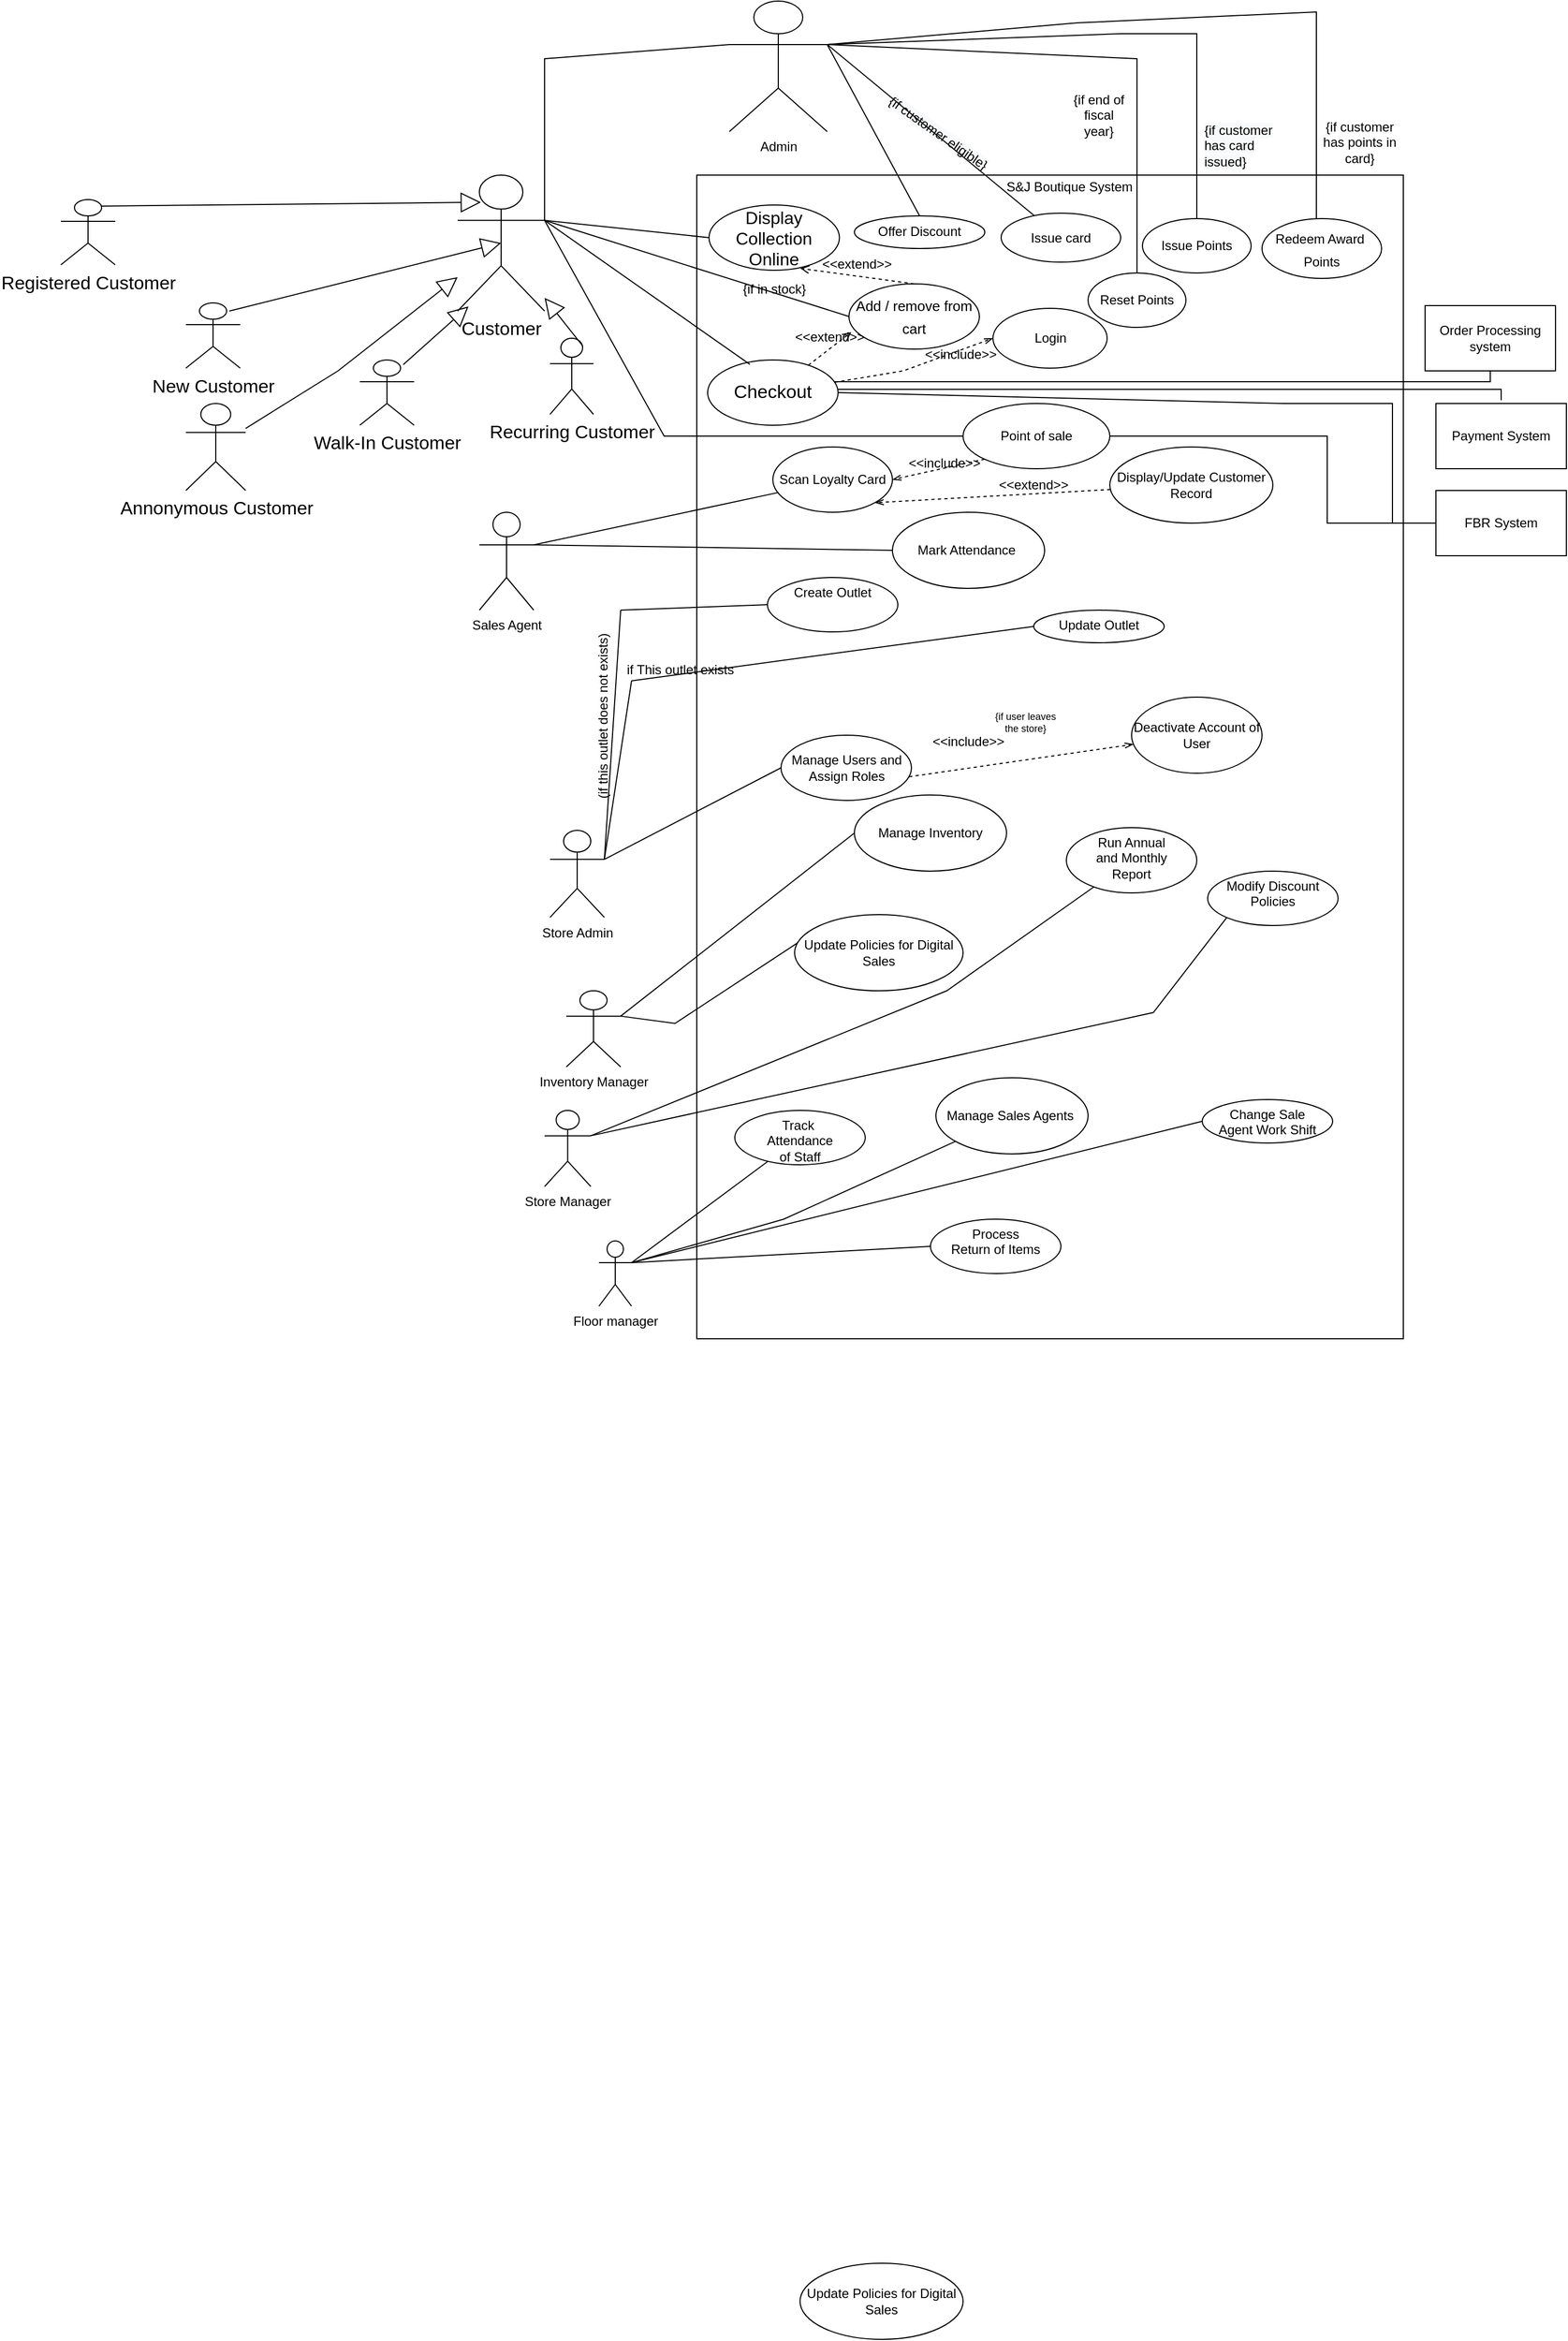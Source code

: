 <mxfile version="20.2.3" type="device"><diagram id="SyEswA0by6pcQwg9HP1Z" name="Page-1"><mxGraphModel dx="1718" dy="1653" grid="1" gridSize="10" guides="1" tooltips="1" connect="1" arrows="1" fold="1" page="1" pageScale="1" pageWidth="850" pageHeight="1100" math="0" shadow="0"><root><mxCell id="0"/><mxCell id="1" parent="0"/><mxCell id="WRrzzy4PM2IjuIt05_NC-1" value="" style="rounded=0;whiteSpace=wrap;html=1;" parent="1" vertex="1"><mxGeometry x="170" y="70" width="650" height="1070" as="geometry"/></mxCell><mxCell id="WRrzzy4PM2IjuIt05_NC-2" value="&lt;font style=&quot;font-size: 16px;&quot;&gt;Display Collection&lt;br style=&quot;font-size: 16px;&quot;&gt;Online&lt;br style=&quot;font-size: 16px;&quot;&gt;&lt;/font&gt;" style="ellipse;whiteSpace=wrap;html=1;fontSize=16;" parent="1" vertex="1"><mxGeometry x="181.25" y="97.5" width="120" height="60" as="geometry"/></mxCell><mxCell id="WRrzzy4PM2IjuIt05_NC-3" value="&lt;font style=&quot;font-size: 13px;&quot;&gt;Add / remove from cart&lt;/font&gt;" style="ellipse;whiteSpace=wrap;html=1;fontSize=17;" parent="1" vertex="1"><mxGeometry x="310" y="170" width="120" height="60" as="geometry"/></mxCell><mxCell id="WRrzzy4PM2IjuIt05_NC-4" value="&lt;font style=&quot;font-size: 12px;&quot;&gt;&amp;lt;&amp;lt;extend&amp;gt;&amp;gt;&lt;/font&gt;" style="html=1;verticalAlign=bottom;labelBackgroundColor=none;endArrow=open;endFill=0;dashed=1;rounded=0;fontSize=17;entryX=0.7;entryY=0.971;entryDx=0;entryDy=0;entryPerimeter=0;exitX=0.5;exitY=0;exitDx=0;exitDy=0;" parent="1" source="WRrzzy4PM2IjuIt05_NC-3" target="WRrzzy4PM2IjuIt05_NC-2" edge="1"><mxGeometry width="160" relative="1" as="geometry"><mxPoint x="521.039" y="376.646" as="sourcePoint"/><mxPoint x="590" y="329" as="targetPoint"/></mxGeometry></mxCell><mxCell id="WRrzzy4PM2IjuIt05_NC-5" value="Create Outlet&lt;br&gt;" style="ellipse;whiteSpace=wrap;html=1;verticalAlign=top;" parent="1" vertex="1"><mxGeometry x="235" y="440" width="120" height="50" as="geometry"/></mxCell><mxCell id="WRrzzy4PM2IjuIt05_NC-6" value="Manage Users and Assign Roles" style="ellipse;whiteSpace=wrap;html=1;" parent="1" vertex="1"><mxGeometry x="247.5" y="585" width="120" height="60" as="geometry"/></mxCell><mxCell id="WRrzzy4PM2IjuIt05_NC-7" style="edgeStyle=orthogonalEdgeStyle;rounded=0;orthogonalLoop=1;jettySize=auto;html=1;fontSize=12;endArrow=none;endFill=0;" parent="1" source="WRrzzy4PM2IjuIt05_NC-9" target="WRrzzy4PM2IjuIt05_NC-42" edge="1"><mxGeometry relative="1" as="geometry"><Array as="points"><mxPoint x="900" y="260"/></Array></mxGeometry></mxCell><mxCell id="WRrzzy4PM2IjuIt05_NC-8" style="edgeStyle=orthogonalEdgeStyle;rounded=0;orthogonalLoop=1;jettySize=auto;html=1;endArrow=none;endFill=0;" parent="1" edge="1"><mxGeometry relative="1" as="geometry"><mxPoint x="300" y="267" as="sourcePoint"/><mxPoint x="910" y="277" as="targetPoint"/><Array as="points"><mxPoint x="910" y="267"/></Array></mxGeometry></mxCell><mxCell id="WRrzzy4PM2IjuIt05_NC-9" value="Checkout" style="ellipse;whiteSpace=wrap;html=1;fontSize=17;" parent="1" vertex="1"><mxGeometry x="180" y="240" width="120" height="60" as="geometry"/></mxCell><mxCell id="WRrzzy4PM2IjuIt05_NC-10" value="Store Admin" style="shape=umlActor;verticalLabelPosition=bottom;verticalAlign=top;html=1;" parent="1" vertex="1"><mxGeometry x="35" y="672.5" width="50" height="80" as="geometry"/></mxCell><mxCell id="WRrzzy4PM2IjuIt05_NC-11" value="&lt;font style=&quot;font-size: 12px;&quot;&gt;&amp;lt;&amp;lt;extend&amp;gt;&amp;gt;&lt;/font&gt;" style="html=1;verticalAlign=bottom;labelBackgroundColor=none;endArrow=open;endFill=0;dashed=1;rounded=0;fontSize=17;entryX=0.018;entryY=0.74;entryDx=0;entryDy=0;entryPerimeter=0;" parent="1" source="WRrzzy4PM2IjuIt05_NC-9" target="WRrzzy4PM2IjuIt05_NC-3" edge="1"><mxGeometry width="160" relative="1" as="geometry"><mxPoint x="569.98" y="490.98" as="sourcePoint"/><mxPoint x="512.467" y="436.008" as="targetPoint"/></mxGeometry></mxCell><mxCell id="WRrzzy4PM2IjuIt05_NC-12" value="Update Outlet&lt;br&gt;" style="ellipse;whiteSpace=wrap;html=1;verticalAlign=top;" parent="1" vertex="1"><mxGeometry x="480" y="470" width="120" height="30" as="geometry"/></mxCell><mxCell id="WRrzzy4PM2IjuIt05_NC-13" value="Change Sale&lt;br&gt;Agent Work Shift" style="ellipse;whiteSpace=wrap;html=1;verticalAlign=top;" parent="1" vertex="1"><mxGeometry x="635" y="920" width="120" height="40" as="geometry"/></mxCell><mxCell id="WRrzzy4PM2IjuIt05_NC-14" value="&lt;font style=&quot;font-size: 12px;&quot;&gt;Redeem Award&amp;nbsp;&lt;br&gt;Points&lt;/font&gt;" style="ellipse;whiteSpace=wrap;html=1;fontSize=17;" parent="1" vertex="1"><mxGeometry x="690" y="110" width="110" height="55" as="geometry"/></mxCell><mxCell id="WRrzzy4PM2IjuIt05_NC-15" value="Deactivate Account of User" style="ellipse;whiteSpace=wrap;html=1;" parent="1" vertex="1"><mxGeometry x="570" y="550" width="120" height="70" as="geometry"/></mxCell><mxCell id="WRrzzy4PM2IjuIt05_NC-16" value="Track&amp;nbsp;&lt;br&gt;Attendance&lt;br&gt;of Staff" style="ellipse;whiteSpace=wrap;html=1;verticalAlign=top;" parent="1" vertex="1"><mxGeometry x="205" y="930" width="120" height="50" as="geometry"/></mxCell><mxCell id="WRrzzy4PM2IjuIt05_NC-17" value="Process &lt;br&gt;Return of Items" style="ellipse;whiteSpace=wrap;html=1;verticalAlign=top;" parent="1" vertex="1"><mxGeometry x="385" y="1030" width="120" height="50" as="geometry"/></mxCell><mxCell id="WRrzzy4PM2IjuIt05_NC-18" value="Reset Points" style="ellipse;whiteSpace=wrap;html=1;" parent="1" vertex="1"><mxGeometry x="530" y="160" width="90" height="50" as="geometry"/></mxCell><mxCell id="WRrzzy4PM2IjuIt05_NC-19" value="Run Annual&lt;br&gt;and Monthly&lt;br&gt;Report" style="ellipse;whiteSpace=wrap;html=1;verticalAlign=top;" parent="1" vertex="1"><mxGeometry x="510" y="670" width="120" height="60" as="geometry"/></mxCell><mxCell id="WRrzzy4PM2IjuIt05_NC-20" value="Customer" style="shape=umlActor;verticalLabelPosition=bottom;verticalAlign=top;html=1;fontSize=17;" parent="1" vertex="1"><mxGeometry x="-50" y="70" width="80" height="125" as="geometry"/></mxCell><mxCell id="WRrzzy4PM2IjuIt05_NC-21" value="Walk-In Customer" style="shape=umlActor;verticalLabelPosition=bottom;verticalAlign=top;html=1;fontSize=17;" parent="1" vertex="1"><mxGeometry x="-140" y="240" width="50" height="60" as="geometry"/></mxCell><mxCell id="WRrzzy4PM2IjuIt05_NC-22" value="Recurring Customer" style="shape=umlActor;verticalLabelPosition=bottom;verticalAlign=top;html=1;fontSize=17;" parent="1" vertex="1"><mxGeometry x="35" y="220" width="40" height="70" as="geometry"/></mxCell><mxCell id="WRrzzy4PM2IjuIt05_NC-23" value="" style="endArrow=block;endSize=16;endFill=0;html=1;rounded=0;exitX=0.75;exitY=0.1;exitDx=0;exitDy=0;exitPerimeter=0;" parent="1" source="WRrzzy4PM2IjuIt05_NC-22" target="WRrzzy4PM2IjuIt05_NC-20" edge="1"><mxGeometry width="160" relative="1" as="geometry"><mxPoint x="164" y="360" as="sourcePoint"/><mxPoint x="40" y="210" as="targetPoint"/><Array as="points"/></mxGeometry></mxCell><mxCell id="WRrzzy4PM2IjuIt05_NC-24" value="" style="endArrow=block;endSize=16;endFill=0;html=1;rounded=0;" parent="1" edge="1"><mxGeometry width="160" relative="1" as="geometry"><mxPoint x="-100" y="244.25" as="sourcePoint"/><mxPoint x="-40" y="190.75" as="targetPoint"/><Array as="points"/></mxGeometry></mxCell><mxCell id="WRrzzy4PM2IjuIt05_NC-25" value="{if user leaves the store}" style="text;html=1;strokeColor=none;fillColor=none;align=center;verticalAlign=middle;whiteSpace=wrap;rounded=0;fontSize=9;" parent="1" vertex="1"><mxGeometry x="440" y="555" width="65" height="35" as="geometry"/></mxCell><mxCell id="WRrzzy4PM2IjuIt05_NC-26" value="Manage Inventory" style="ellipse;whiteSpace=wrap;html=1;fontSize=12;" parent="1" vertex="1"><mxGeometry x="315" y="640" width="140" height="70" as="geometry"/></mxCell><mxCell id="WRrzzy4PM2IjuIt05_NC-27" value="Inventory Manager" style="shape=umlActor;verticalLabelPosition=bottom;verticalAlign=top;html=1;fontSize=12;" parent="1" vertex="1"><mxGeometry x="50" y="820" width="50" height="70" as="geometry"/></mxCell><mxCell id="WRrzzy4PM2IjuIt05_NC-28" value="Offer Discount" style="ellipse;whiteSpace=wrap;html=1;verticalAlign=top;" parent="1" vertex="1"><mxGeometry x="315" y="107.5" width="120" height="30" as="geometry"/></mxCell><mxCell id="WRrzzy4PM2IjuIt05_NC-29" value="" style="endArrow=none;html=1;rounded=0;fontSize=12;exitX=1;exitY=0.333;exitDx=0;exitDy=0;exitPerimeter=0;entryX=0;entryY=0.5;entryDx=0;entryDy=0;" parent="1" source="WRrzzy4PM2IjuIt05_NC-27" target="WRrzzy4PM2IjuIt05_NC-26" edge="1"><mxGeometry relative="1" as="geometry"><mxPoint x="230" y="800" as="sourcePoint"/><mxPoint x="390" y="800" as="targetPoint"/></mxGeometry></mxCell><mxCell id="WRrzzy4PM2IjuIt05_NC-30" value="" style="endArrow=none;html=1;rounded=0;fontSize=9;exitX=1;exitY=0.333;exitDx=0;exitDy=0;exitPerimeter=0;entryX=0;entryY=0.5;entryDx=0;entryDy=0;" parent="1" source="WRrzzy4PM2IjuIt05_NC-10" target="WRrzzy4PM2IjuIt05_NC-6" edge="1"><mxGeometry relative="1" as="geometry"><mxPoint x="220" y="670" as="sourcePoint"/><mxPoint x="380" y="670" as="targetPoint"/></mxGeometry></mxCell><mxCell id="WRrzzy4PM2IjuIt05_NC-31" value="Modify Discount&lt;br&gt;Policies" style="ellipse;whiteSpace=wrap;html=1;verticalAlign=top;" parent="1" vertex="1"><mxGeometry x="640" y="710" width="120" height="50" as="geometry"/></mxCell><mxCell id="WRrzzy4PM2IjuIt05_NC-32" value="Update Policies for Digital Sales" style="ellipse;whiteSpace=wrap;html=1;fontSize=12;" parent="1" vertex="1"><mxGeometry x="265" y="1990" width="150" height="70" as="geometry"/></mxCell><mxCell id="WRrzzy4PM2IjuIt05_NC-33" value="Admin&lt;br&gt;" style="shape=umlActor;verticalLabelPosition=bottom;verticalAlign=top;html=1;" parent="1" vertex="1"><mxGeometry x="200" y="-90" width="90" height="120" as="geometry"/></mxCell><mxCell id="WRrzzy4PM2IjuIt05_NC-34" value="" style="endArrow=none;html=1;rounded=0;exitX=1;exitY=0.333;exitDx=0;exitDy=0;exitPerimeter=0;" parent="1" source="WRrzzy4PM2IjuIt05_NC-10" edge="1"><mxGeometry width="50" height="50" relative="1" as="geometry"><mxPoint x="120" y="700" as="sourcePoint"/><mxPoint x="100" y="470" as="targetPoint"/></mxGeometry></mxCell><mxCell id="WRrzzy4PM2IjuIt05_NC-35" value="" style="endArrow=none;html=1;rounded=0;fontSize=12;exitX=1;exitY=0.333;exitDx=0;exitDy=0;exitPerimeter=0;entryX=0.035;entryY=0.346;entryDx=0;entryDy=0;entryPerimeter=0;" parent="1" source="WRrzzy4PM2IjuIt05_NC-27" target="WRrzzy4PM2IjuIt05_NC-39" edge="1"><mxGeometry relative="1" as="geometry"><mxPoint x="390" y="890" as="sourcePoint"/><mxPoint x="550" y="890" as="targetPoint"/><Array as="points"><mxPoint x="150" y="850"/></Array></mxGeometry></mxCell><mxCell id="WRrzzy4PM2IjuIt05_NC-36" value="Issue card" style="ellipse;whiteSpace=wrap;html=1;" parent="1" vertex="1"><mxGeometry x="450" y="105" width="110" height="45" as="geometry"/></mxCell><mxCell id="WRrzzy4PM2IjuIt05_NC-37" value="" style="endArrow=none;html=1;rounded=0;fontSize=12;exitX=1;exitY=0.333;exitDx=0;exitDy=0;exitPerimeter=0;" parent="1" source="WRrzzy4PM2IjuIt05_NC-10" edge="1"><mxGeometry relative="1" as="geometry"><mxPoint x="90" y="690" as="sourcePoint"/><mxPoint x="110" y="535" as="targetPoint"/></mxGeometry></mxCell><mxCell id="WRrzzy4PM2IjuIt05_NC-38" value="Issue Points" style="ellipse;whiteSpace=wrap;html=1;" parent="1" vertex="1"><mxGeometry x="580" y="110" width="100" height="50" as="geometry"/></mxCell><mxCell id="WRrzzy4PM2IjuIt05_NC-39" value="Update Policies for Digital Sales" style="ellipse;whiteSpace=wrap;html=1;fontSize=12;" parent="1" vertex="1"><mxGeometry x="260" y="750" width="155" height="70" as="geometry"/></mxCell><mxCell id="WRrzzy4PM2IjuIt05_NC-40" value="{if end of fiscal year}" style="text;html=1;strokeColor=none;fillColor=none;align=center;verticalAlign=middle;whiteSpace=wrap;rounded=0;" parent="1" vertex="1"><mxGeometry x="510" y="5" width="60" height="20" as="geometry"/></mxCell><mxCell id="WRrzzy4PM2IjuIt05_NC-41" value="{if in stock}" style="text;html=1;strokeColor=none;fillColor=none;align=center;verticalAlign=middle;whiteSpace=wrap;rounded=0;rotation=0;" parent="1" vertex="1"><mxGeometry x="210" y="140" width="62.5" height="70" as="geometry"/></mxCell><mxCell id="WRrzzy4PM2IjuIt05_NC-42" value="Order Processing system" style="rounded=0;whiteSpace=wrap;html=1;" parent="1" vertex="1"><mxGeometry x="840" y="190" width="120" height="60" as="geometry"/></mxCell><mxCell id="WRrzzy4PM2IjuIt05_NC-43" value="(if this outlet does not exists)" style="text;html=1;strokeColor=none;fillColor=none;align=center;verticalAlign=middle;whiteSpace=wrap;rounded=0;rotation=270;" parent="1" vertex="1"><mxGeometry x="-1.41" y="559.22" width="170.63" height="17.2" as="geometry"/></mxCell><mxCell id="WRrzzy4PM2IjuIt05_NC-44" value="&lt;span style=&quot;color: rgb(0, 0, 0); font-family: Helvetica; font-size: 12px; font-style: normal; font-variant-ligatures: normal; font-variant-caps: normal; font-weight: 400; letter-spacing: normal; orphans: 2; text-align: center; text-indent: 0px; text-transform: none; widows: 2; word-spacing: 0px; -webkit-text-stroke-width: 0px; background-color: rgb(248, 249, 250); text-decoration-thickness: initial; text-decoration-style: initial; text-decoration-color: initial; float: none; display: inline !important;&quot;&gt;{if customer has card issued}&lt;/span&gt;" style="text;whiteSpace=wrap;html=1;fontSize=12;" parent="1" vertex="1"><mxGeometry x="635" y="15" width="65" height="40" as="geometry"/></mxCell><mxCell id="WRrzzy4PM2IjuIt05_NC-45" value="{if customer has points in card}" style="text;html=1;strokeColor=none;fillColor=none;align=center;verticalAlign=middle;whiteSpace=wrap;rounded=0;" parent="1" vertex="1"><mxGeometry x="740" y="25" width="80" height="30" as="geometry"/></mxCell><mxCell id="WRrzzy4PM2IjuIt05_NC-46" value="" style="endArrow=none;html=1;rounded=0;entryX=0;entryY=0.5;entryDx=0;entryDy=0;" parent="1" target="WRrzzy4PM2IjuIt05_NC-5" edge="1"><mxGeometry width="50" height="50" relative="1" as="geometry"><mxPoint x="100" y="470" as="sourcePoint"/><mxPoint x="480" y="490" as="targetPoint"/></mxGeometry></mxCell><mxCell id="WRrzzy4PM2IjuIt05_NC-47" value="" style="endArrow=none;html=1;rounded=0;entryX=0;entryY=0.5;entryDx=0;entryDy=0;" parent="1" target="WRrzzy4PM2IjuIt05_NC-12" edge="1"><mxGeometry width="50" height="50" relative="1" as="geometry"><mxPoint x="110" y="535" as="sourcePoint"/><mxPoint x="220.0" y="475" as="targetPoint"/></mxGeometry></mxCell><mxCell id="WRrzzy4PM2IjuIt05_NC-48" value="if This outlet exists" style="text;html=1;strokeColor=none;fillColor=none;align=center;verticalAlign=middle;whiteSpace=wrap;rounded=0;rotation=0;" parent="1" vertex="1"><mxGeometry x="100" y="510" width="110" height="30" as="geometry"/></mxCell><mxCell id="WRrzzy4PM2IjuIt05_NC-49" value="&lt;span style=&quot;color: rgb(0, 0, 0); font-family: Helvetica; font-size: 12px; font-style: normal; font-variant-ligatures: normal; font-variant-caps: normal; font-weight: 400; letter-spacing: normal; orphans: 2; text-align: center; text-indent: 0px; text-transform: none; widows: 2; word-spacing: 0px; -webkit-text-stroke-width: 0px; background-color: rgb(248, 249, 250); text-decoration-thickness: initial; text-decoration-style: initial; text-decoration-color: initial; float: none; display: inline !important;&quot;&gt;{if customer eligible}&lt;/span&gt;" style="text;whiteSpace=wrap;html=1;fontSize=12;rotation=35;" parent="1" vertex="1"><mxGeometry x="330" y="25" width="140" height="40" as="geometry"/></mxCell><mxCell id="WRrzzy4PM2IjuIt05_NC-50" style="edgeStyle=orthogonalEdgeStyle;rounded=0;orthogonalLoop=1;jettySize=auto;html=1;entryX=0;entryY=0.5;entryDx=0;entryDy=0;fontSize=16;endArrow=none;endFill=0;" parent="1" source="WRrzzy4PM2IjuIt05_NC-51" target="WRrzzy4PM2IjuIt05_NC-80" edge="1"><mxGeometry relative="1" as="geometry"><Array as="points"><mxPoint x="750" y="310"/><mxPoint x="750" y="390"/></Array></mxGeometry></mxCell><mxCell id="WRrzzy4PM2IjuIt05_NC-51" value="Point of sale" style="ellipse;whiteSpace=wrap;html=1;" parent="1" vertex="1"><mxGeometry x="415" y="280" width="135" height="60" as="geometry"/></mxCell><mxCell id="WRrzzy4PM2IjuIt05_NC-52" value="Scan Loyalty Card" style="ellipse;whiteSpace=wrap;html=1;fontSize=12;" parent="1" vertex="1"><mxGeometry x="240" y="320" width="110" height="60" as="geometry"/></mxCell><mxCell id="WRrzzy4PM2IjuIt05_NC-53" value="Floor manager" style="shape=umlActor;verticalLabelPosition=bottom;verticalAlign=top;html=1;outlineConnect=0;" parent="1" vertex="1"><mxGeometry x="80" y="1050" width="30" height="60" as="geometry"/></mxCell><mxCell id="WRrzzy4PM2IjuIt05_NC-54" value="" style="endArrow=openThin;dashed=1;html=1;rounded=0;fontSize=12;endFill=0;exitX=0;exitY=1;exitDx=0;exitDy=0;entryX=1;entryY=0.5;entryDx=0;entryDy=0;" parent="1" source="WRrzzy4PM2IjuIt05_NC-51" target="WRrzzy4PM2IjuIt05_NC-52" edge="1"><mxGeometry width="50" height="50" relative="1" as="geometry"><mxPoint x="410" y="390" as="sourcePoint"/><mxPoint x="460" y="340" as="targetPoint"/></mxGeometry></mxCell><mxCell id="WRrzzy4PM2IjuIt05_NC-55" value="&amp;lt;&amp;lt;include&amp;gt;&amp;gt;" style="text;html=1;strokeColor=none;fillColor=none;align=center;verticalAlign=middle;whiteSpace=wrap;rounded=0;fontSize=12;" parent="1" vertex="1"><mxGeometry x="367.5" y="320" width="60" height="30" as="geometry"/></mxCell><mxCell id="WRrzzy4PM2IjuIt05_NC-56" value="" style="endArrow=none;html=1;rounded=0;exitX=1;exitY=0.333;exitDx=0;exitDy=0;exitPerimeter=0;entryX=0;entryY=0.5;entryDx=0;entryDy=0;" parent="1" source="WRrzzy4PM2IjuIt05_NC-53" target="WRrzzy4PM2IjuIt05_NC-17" edge="1"><mxGeometry width="50" height="50" relative="1" as="geometry"><mxPoint x="410" y="1180" as="sourcePoint"/><mxPoint x="460" y="1130" as="targetPoint"/></mxGeometry></mxCell><mxCell id="WRrzzy4PM2IjuIt05_NC-57" value="Display/Update Customer Record" style="ellipse;whiteSpace=wrap;html=1;fontSize=12;" parent="1" vertex="1"><mxGeometry x="550" y="320" width="150" height="70" as="geometry"/></mxCell><mxCell id="WRrzzy4PM2IjuIt05_NC-58" value="" style="endArrow=none;html=1;rounded=0;exitX=1;exitY=0.333;exitDx=0;exitDy=0;exitPerimeter=0;entryX=0;entryY=0.5;entryDx=0;entryDy=0;" parent="1" source="WRrzzy4PM2IjuIt05_NC-53" target="WRrzzy4PM2IjuIt05_NC-13" edge="1"><mxGeometry width="50" height="50" relative="1" as="geometry"><mxPoint x="410" y="1180" as="sourcePoint"/><mxPoint x="460" y="1130" as="targetPoint"/></mxGeometry></mxCell><mxCell id="WRrzzy4PM2IjuIt05_NC-59" value="" style="endArrow=none;html=1;rounded=0;exitX=1;exitY=0.333;exitDx=0;exitDy=0;exitPerimeter=0;" parent="1" source="WRrzzy4PM2IjuIt05_NC-53" target="WRrzzy4PM2IjuIt05_NC-16" edge="1"><mxGeometry width="50" height="50" relative="1" as="geometry"><mxPoint x="410" y="1180" as="sourcePoint"/><mxPoint x="460" y="1130" as="targetPoint"/></mxGeometry></mxCell><mxCell id="WRrzzy4PM2IjuIt05_NC-60" value="" style="endArrow=openThin;dashed=1;html=1;rounded=0;fontSize=12;endFill=0;entryX=1;entryY=1;entryDx=0;entryDy=0;" parent="1" source="WRrzzy4PM2IjuIt05_NC-57" target="WRrzzy4PM2IjuIt05_NC-52" edge="1"><mxGeometry width="50" height="50" relative="1" as="geometry"><mxPoint x="410" y="390" as="sourcePoint"/><mxPoint x="460" y="340" as="targetPoint"/></mxGeometry></mxCell><mxCell id="WRrzzy4PM2IjuIt05_NC-61" value="&amp;lt;&amp;lt;extend&amp;gt;&amp;gt;" style="text;html=1;strokeColor=none;fillColor=none;align=center;verticalAlign=middle;whiteSpace=wrap;rounded=0;fontSize=12;" parent="1" vertex="1"><mxGeometry x="450" y="340" width="60" height="30" as="geometry"/></mxCell><mxCell id="WRrzzy4PM2IjuIt05_NC-62" value="Sales Agent" style="shape=umlActor;verticalLabelPosition=bottom;verticalAlign=top;html=1;fontSize=12;" parent="1" vertex="1"><mxGeometry x="-30" y="380" width="50" height="90" as="geometry"/></mxCell><mxCell id="WRrzzy4PM2IjuIt05_NC-63" value="" style="endArrow=none;html=1;rounded=0;fontSize=12;entryX=0.047;entryY=0.697;entryDx=0;entryDy=0;entryPerimeter=0;exitX=1;exitY=0.333;exitDx=0;exitDy=0;exitPerimeter=0;" parent="1" source="WRrzzy4PM2IjuIt05_NC-62" target="WRrzzy4PM2IjuIt05_NC-52" edge="1"><mxGeometry relative="1" as="geometry"><mxPoint x="90" y="410" as="sourcePoint"/><mxPoint x="250" y="410" as="targetPoint"/></mxGeometry></mxCell><mxCell id="WRrzzy4PM2IjuIt05_NC-64" value="Mark Attendance&amp;nbsp;" style="ellipse;whiteSpace=wrap;html=1;fontSize=12;" parent="1" vertex="1"><mxGeometry x="350" y="380" width="140" height="70" as="geometry"/></mxCell><mxCell id="WRrzzy4PM2IjuIt05_NC-65" value="Manage Sales Agents&amp;nbsp;" style="ellipse;whiteSpace=wrap;html=1;fontSize=12;" parent="1" vertex="1"><mxGeometry x="390" y="900" width="140" height="70" as="geometry"/></mxCell><mxCell id="WRrzzy4PM2IjuIt05_NC-66" value="" style="endArrow=none;html=1;rounded=0;fontSize=12;exitX=1;exitY=0.333;exitDx=0;exitDy=0;exitPerimeter=0;" parent="1" source="WRrzzy4PM2IjuIt05_NC-53" target="WRrzzy4PM2IjuIt05_NC-65" edge="1"><mxGeometry relative="1" as="geometry"><mxPoint x="340" y="1149.5" as="sourcePoint"/><mxPoint x="500" y="1149.5" as="targetPoint"/><Array as="points"><mxPoint x="250" y="1030"/></Array></mxGeometry></mxCell><mxCell id="WRrzzy4PM2IjuIt05_NC-67" value="" style="endArrow=none;html=1;rounded=0;fontSize=12;exitX=1;exitY=0.333;exitDx=0;exitDy=0;exitPerimeter=0;" parent="1" source="WRrzzy4PM2IjuIt05_NC-20" target="WRrzzy4PM2IjuIt05_NC-51" edge="1"><mxGeometry relative="1" as="geometry"><mxPoint x="140" y="300" as="sourcePoint"/><mxPoint x="370" y="299.5" as="targetPoint"/><Array as="points"><mxPoint x="140" y="310"/></Array></mxGeometry></mxCell><mxCell id="WRrzzy4PM2IjuIt05_NC-68" value="" style="endArrow=none;html=1;rounded=0;fontSize=12;entryX=0.324;entryY=0.068;entryDx=0;entryDy=0;entryPerimeter=0;exitX=1;exitY=0.333;exitDx=0;exitDy=0;exitPerimeter=0;" parent="1" source="WRrzzy4PM2IjuIt05_NC-20" target="WRrzzy4PM2IjuIt05_NC-9" edge="1"><mxGeometry relative="1" as="geometry"><mxPoint x="85" y="189" as="sourcePoint"/><mxPoint x="245" y="189" as="targetPoint"/></mxGeometry></mxCell><mxCell id="WRrzzy4PM2IjuIt05_NC-69" value="" style="endArrow=none;html=1;rounded=0;fontSize=12;exitX=1;exitY=0.333;exitDx=0;exitDy=0;exitPerimeter=0;entryX=0;entryY=0.5;entryDx=0;entryDy=0;" parent="1" source="WRrzzy4PM2IjuIt05_NC-20" target="WRrzzy4PM2IjuIt05_NC-2" edge="1"><mxGeometry relative="1" as="geometry"><mxPoint x="80" y="129.5" as="sourcePoint"/><mxPoint x="240" y="129.5" as="targetPoint"/></mxGeometry></mxCell><mxCell id="WRrzzy4PM2IjuIt05_NC-70" value="" style="endArrow=none;html=1;rounded=0;fontSize=12;exitX=1;exitY=0.333;exitDx=0;exitDy=0;exitPerimeter=0;entryX=0;entryY=0.5;entryDx=0;entryDy=0;" parent="1" source="WRrzzy4PM2IjuIt05_NC-20" target="WRrzzy4PM2IjuIt05_NC-3" edge="1"><mxGeometry relative="1" as="geometry"><mxPoint x="70" y="90" as="sourcePoint"/><mxPoint x="230" y="90" as="targetPoint"/><Array as="points"/></mxGeometry></mxCell><mxCell id="WRrzzy4PM2IjuIt05_NC-71" value="" style="endArrow=none;html=1;rounded=0;fontSize=12;exitX=1;exitY=0.333;exitDx=0;exitDy=0;exitPerimeter=0;" parent="1" source="WRrzzy4PM2IjuIt05_NC-33" target="WRrzzy4PM2IjuIt05_NC-36" edge="1"><mxGeometry relative="1" as="geometry"><mxPoint x="310" y="-40" as="sourcePoint"/><mxPoint x="470" y="-40" as="targetPoint"/></mxGeometry></mxCell><mxCell id="WRrzzy4PM2IjuIt05_NC-72" value="" style="endArrow=none;html=1;rounded=0;exitX=0.5;exitY=0;exitDx=0;exitDy=0;entryX=1;entryY=0.333;entryDx=0;entryDy=0;entryPerimeter=0;" parent="1" source="WRrzzy4PM2IjuIt05_NC-28" target="WRrzzy4PM2IjuIt05_NC-33" edge="1"><mxGeometry width="50" height="50" relative="1" as="geometry"><mxPoint x="400" y="220" as="sourcePoint"/><mxPoint x="290" y="-40" as="targetPoint"/></mxGeometry></mxCell><mxCell id="WRrzzy4PM2IjuIt05_NC-73" value="" style="endArrow=none;html=1;rounded=0;fontSize=12;exitX=1;exitY=0.333;exitDx=0;exitDy=0;exitPerimeter=0;entryX=0.5;entryY=0;entryDx=0;entryDy=0;" parent="1" source="WRrzzy4PM2IjuIt05_NC-33" target="WRrzzy4PM2IjuIt05_NC-18" edge="1"><mxGeometry relative="1" as="geometry"><mxPoint x="367.5" y="-30" as="sourcePoint"/><mxPoint x="527.5" y="-30" as="targetPoint"/><Array as="points"><mxPoint x="575" y="-37"/></Array></mxGeometry></mxCell><mxCell id="WRrzzy4PM2IjuIt05_NC-74" value="" style="endArrow=none;html=1;rounded=0;fontSize=12;entryX=0.5;entryY=0;entryDx=0;entryDy=0;exitX=1;exitY=0.333;exitDx=0;exitDy=0;exitPerimeter=0;" parent="1" source="WRrzzy4PM2IjuIt05_NC-33" target="WRrzzy4PM2IjuIt05_NC-38" edge="1"><mxGeometry relative="1" as="geometry"><mxPoint x="290" y="-40" as="sourcePoint"/><mxPoint x="640" y="-60" as="targetPoint"/><Array as="points"><mxPoint x="560" y="-60"/><mxPoint x="630" y="-60"/></Array></mxGeometry></mxCell><mxCell id="WRrzzy4PM2IjuIt05_NC-75" value="" style="endArrow=none;html=1;rounded=0;fontSize=12;exitX=1;exitY=0.333;exitDx=0;exitDy=0;exitPerimeter=0;" parent="1" source="WRrzzy4PM2IjuIt05_NC-33" edge="1"><mxGeometry relative="1" as="geometry"><mxPoint x="540" y="-110" as="sourcePoint"/><mxPoint x="740" y="110" as="targetPoint"/><Array as="points"><mxPoint x="520" y="-70"/><mxPoint x="740" y="-80"/></Array></mxGeometry></mxCell><mxCell id="WRrzzy4PM2IjuIt05_NC-76" value="" style="endArrow=none;html=1;rounded=0;fontSize=12;entryX=0;entryY=0.333;entryDx=0;entryDy=0;entryPerimeter=0;exitX=1;exitY=0.333;exitDx=0;exitDy=0;exitPerimeter=0;" parent="1" source="WRrzzy4PM2IjuIt05_NC-20" target="WRrzzy4PM2IjuIt05_NC-33" edge="1"><mxGeometry relative="1" as="geometry"><mxPoint x="35" y="-40" as="sourcePoint"/><mxPoint x="195" y="-40" as="targetPoint"/><Array as="points"><mxPoint x="30" y="-37"/></Array></mxGeometry></mxCell><mxCell id="WRrzzy4PM2IjuIt05_NC-77" value="" style="endArrow=none;html=1;rounded=0;fontSize=12;exitX=1;exitY=0.333;exitDx=0;exitDy=0;exitPerimeter=0;entryX=0;entryY=1;entryDx=0;entryDy=0;" parent="1" source="WRrzzy4PM2IjuIt05_NC-85" target="WRrzzy4PM2IjuIt05_NC-31" edge="1"><mxGeometry relative="1" as="geometry"><mxPoint x="112.5" y="1070" as="sourcePoint"/><mxPoint x="272.5" y="1070" as="targetPoint"/><Array as="points"><mxPoint x="590" y="840"/></Array></mxGeometry></mxCell><mxCell id="WRrzzy4PM2IjuIt05_NC-78" value="" style="endArrow=none;html=1;rounded=0;fontSize=12;exitX=1;exitY=0.333;exitDx=0;exitDy=0;exitPerimeter=0;" parent="1" source="WRrzzy4PM2IjuIt05_NC-85" target="WRrzzy4PM2IjuIt05_NC-19" edge="1"><mxGeometry relative="1" as="geometry"><mxPoint x="215" y="1040" as="sourcePoint"/><mxPoint x="375" y="1040" as="targetPoint"/><Array as="points"><mxPoint x="400" y="820"/></Array></mxGeometry></mxCell><mxCell id="WRrzzy4PM2IjuIt05_NC-79" value="Payment System" style="rounded=0;whiteSpace=wrap;html=1;" parent="1" vertex="1"><mxGeometry x="850" y="280" width="120" height="60" as="geometry"/></mxCell><mxCell id="WRrzzy4PM2IjuIt05_NC-80" value="FBR System" style="rounded=0;whiteSpace=wrap;html=1;" parent="1" vertex="1"><mxGeometry x="850" y="360" width="120" height="60" as="geometry"/></mxCell><mxCell id="WRrzzy4PM2IjuIt05_NC-81" value="" style="endArrow=none;html=1;rounded=0;fontSize=12;" parent="1" target="WRrzzy4PM2IjuIt05_NC-80" edge="1"><mxGeometry relative="1" as="geometry"><mxPoint x="300" y="270" as="sourcePoint"/><mxPoint x="830" y="390" as="targetPoint"/><Array as="points"><mxPoint x="710" y="280"/><mxPoint x="760" y="280"/><mxPoint x="810" y="280"/><mxPoint x="810" y="320"/><mxPoint x="810" y="390"/></Array></mxGeometry></mxCell><mxCell id="WRrzzy4PM2IjuIt05_NC-82" value="" style="endArrow=openThin;dashed=1;html=1;rounded=0;fontSize=12;endFill=0;exitX=0.982;exitY=0.637;exitDx=0;exitDy=0;exitPerimeter=0;" parent="1" source="WRrzzy4PM2IjuIt05_NC-6" target="WRrzzy4PM2IjuIt05_NC-15" edge="1"><mxGeometry width="50" height="50" relative="1" as="geometry"><mxPoint x="450" y="630" as="sourcePoint"/><mxPoint x="500" y="580" as="targetPoint"/></mxGeometry></mxCell><mxCell id="WRrzzy4PM2IjuIt05_NC-83" value="" style="endArrow=none;html=1;rounded=0;exitX=1;exitY=0.333;exitDx=0;exitDy=0;exitPerimeter=0;entryX=0;entryY=0.5;entryDx=0;entryDy=0;" parent="1" source="WRrzzy4PM2IjuIt05_NC-62" target="WRrzzy4PM2IjuIt05_NC-64" edge="1"><mxGeometry width="50" height="50" relative="1" as="geometry"><mxPoint x="410" y="570" as="sourcePoint"/><mxPoint x="460" y="520" as="targetPoint"/></mxGeometry></mxCell><mxCell id="WRrzzy4PM2IjuIt05_NC-84" value="&amp;lt;&amp;lt;include&amp;gt;&amp;gt;" style="text;html=1;strokeColor=none;fillColor=none;align=center;verticalAlign=middle;whiteSpace=wrap;rounded=0;fontSize=12;" parent="1" vertex="1"><mxGeometry x="390" y="576.42" width="60" height="30" as="geometry"/></mxCell><mxCell id="WRrzzy4PM2IjuIt05_NC-85" value="Store Manager&lt;br&gt;" style="shape=umlActor;verticalLabelPosition=bottom;verticalAlign=top;html=1;fontSize=12;" parent="1" vertex="1"><mxGeometry x="30" y="930" width="42.5" height="70" as="geometry"/></mxCell><mxCell id="WRrzzy4PM2IjuIt05_NC-86" value="Login" style="ellipse;whiteSpace=wrap;html=1;fontSize=12;" parent="1" vertex="1"><mxGeometry x="442.5" y="192.5" width="105" height="55" as="geometry"/></mxCell><mxCell id="WRrzzy4PM2IjuIt05_NC-87" value="" style="endArrow=openThin;dashed=1;html=1;rounded=0;fontSize=12;endFill=0;entryX=0;entryY=0.5;entryDx=0;entryDy=0;" parent="1" source="WRrzzy4PM2IjuIt05_NC-9" target="WRrzzy4PM2IjuIt05_NC-86" edge="1"><mxGeometry width="50" height="50" relative="1" as="geometry"><mxPoint x="385" y="260" as="sourcePoint"/><mxPoint x="435" y="210" as="targetPoint"/><Array as="points"><mxPoint x="360" y="250"/></Array></mxGeometry></mxCell><mxCell id="WRrzzy4PM2IjuIt05_NC-88" value="&amp;lt;&amp;lt;include&amp;gt;&amp;gt;" style="text;html=1;strokeColor=none;fillColor=none;align=center;verticalAlign=middle;whiteSpace=wrap;rounded=0;fontSize=12;" parent="1" vertex="1"><mxGeometry x="382.5" y="220" width="60" height="30" as="geometry"/></mxCell><mxCell id="WRrzzy4PM2IjuIt05_NC-89" value="New Customer" style="shape=umlActor;verticalLabelPosition=bottom;verticalAlign=top;html=1;fontSize=17;" parent="1" vertex="1"><mxGeometry x="-300" y="187.5" width="50" height="60" as="geometry"/></mxCell><mxCell id="WRrzzy4PM2IjuIt05_NC-90" value="" style="endArrow=block;endSize=16;endFill=0;html=1;rounded=0;exitX=0.5;exitY=0;exitDx=0;exitDy=0;exitPerimeter=0;entryX=0.5;entryY=0.5;entryDx=0;entryDy=0;entryPerimeter=0;" parent="1" target="WRrzzy4PM2IjuIt05_NC-20" edge="1"><mxGeometry width="160" relative="1" as="geometry"><mxPoint x="-260" y="195" as="sourcePoint"/><mxPoint x="-175" y="101.5" as="targetPoint"/><Array as="points"/></mxGeometry></mxCell><mxCell id="WRrzzy4PM2IjuIt05_NC-91" value="Annonymous Customer" style="shape=umlActor;verticalLabelPosition=bottom;verticalAlign=top;html=1;fontSize=17;" parent="1" vertex="1"><mxGeometry x="-300" y="280" width="55" height="80" as="geometry"/></mxCell><mxCell id="WRrzzy4PM2IjuIt05_NC-92" value="" style="endArrow=block;endSize=16;endFill=0;html=1;rounded=0;" parent="1" source="WRrzzy4PM2IjuIt05_NC-91" target="WRrzzy4PM2IjuIt05_NC-20" edge="1"><mxGeometry width="160" relative="1" as="geometry"><mxPoint x="-250.0" y="205" as="sourcePoint"/><mxPoint y="142.5" as="targetPoint"/><Array as="points"><mxPoint x="-160" y="250"/></Array></mxGeometry></mxCell><mxCell id="WRrzzy4PM2IjuIt05_NC-93" value="Registered Customer" style="shape=umlActor;verticalLabelPosition=bottom;verticalAlign=top;html=1;fontSize=17;" parent="1" vertex="1"><mxGeometry x="-415" y="92.5" width="50" height="60" as="geometry"/></mxCell><mxCell id="WRrzzy4PM2IjuIt05_NC-94" value="" style="endArrow=block;endSize=16;endFill=0;html=1;rounded=0;exitX=0.75;exitY=0.1;exitDx=0;exitDy=0;exitPerimeter=0;entryX=0.267;entryY=0.2;entryDx=0;entryDy=0;entryPerimeter=0;" parent="1" source="WRrzzy4PM2IjuIt05_NC-93" target="WRrzzy4PM2IjuIt05_NC-20" edge="1"><mxGeometry width="160" relative="1" as="geometry"><mxPoint x="-210" y="80" as="sourcePoint"/><mxPoint x="40.0" y="17.5" as="targetPoint"/><Array as="points"/></mxGeometry></mxCell><mxCell id="N6vOpLe1uS1TWZ1XpQDV-1" value="S&amp;amp;J Boutique System" style="text;html=1;strokeColor=none;fillColor=none;align=center;verticalAlign=middle;whiteSpace=wrap;rounded=0;" vertex="1" parent="1"><mxGeometry x="427.5" y="65" width="170" height="32.5" as="geometry"/></mxCell></root></mxGraphModel></diagram></mxfile>